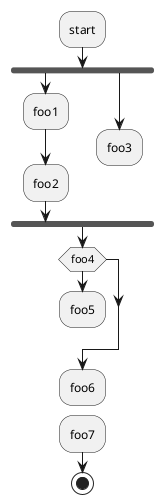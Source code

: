 @startuml
 :start;
 fork
   :foo1;
   :foo2;
 fork again
   :foo3;
   detach
 endfork
 if (foo4) then
   :foo5;
   detach
 endif
 :foo6;
 detach
 :foo7;
 stop
@enduml
